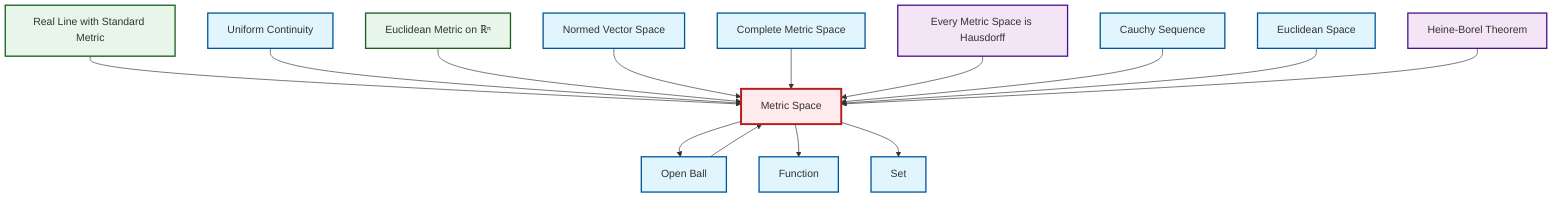 graph TD
    classDef definition fill:#e1f5fe,stroke:#01579b,stroke-width:2px
    classDef theorem fill:#f3e5f5,stroke:#4a148c,stroke-width:2px
    classDef axiom fill:#fff3e0,stroke:#e65100,stroke-width:2px
    classDef example fill:#e8f5e9,stroke:#1b5e20,stroke-width:2px
    classDef current fill:#ffebee,stroke:#b71c1c,stroke-width:3px
    thm-metric-hausdorff["Every Metric Space is Hausdorff"]:::theorem
    def-set["Set"]:::definition
    def-function["Function"]:::definition
    ex-euclidean-metric["Euclidean Metric on ℝⁿ"]:::example
    def-metric-space["Metric Space"]:::definition
    thm-heine-borel["Heine-Borel Theorem"]:::theorem
    def-normed-vector-space["Normed Vector Space"]:::definition
    def-open-ball["Open Ball"]:::definition
    def-euclidean-space["Euclidean Space"]:::definition
    def-uniform-continuity["Uniform Continuity"]:::definition
    def-complete-metric-space["Complete Metric Space"]:::definition
    ex-real-line-metric["Real Line with Standard Metric"]:::example
    def-cauchy-sequence["Cauchy Sequence"]:::definition
    def-open-ball --> def-metric-space
    ex-real-line-metric --> def-metric-space
    def-uniform-continuity --> def-metric-space
    def-metric-space --> def-open-ball
    ex-euclidean-metric --> def-metric-space
    def-normed-vector-space --> def-metric-space
    def-complete-metric-space --> def-metric-space
    thm-metric-hausdorff --> def-metric-space
    def-cauchy-sequence --> def-metric-space
    def-metric-space --> def-function
    def-euclidean-space --> def-metric-space
    def-metric-space --> def-set
    thm-heine-borel --> def-metric-space
    class def-metric-space current